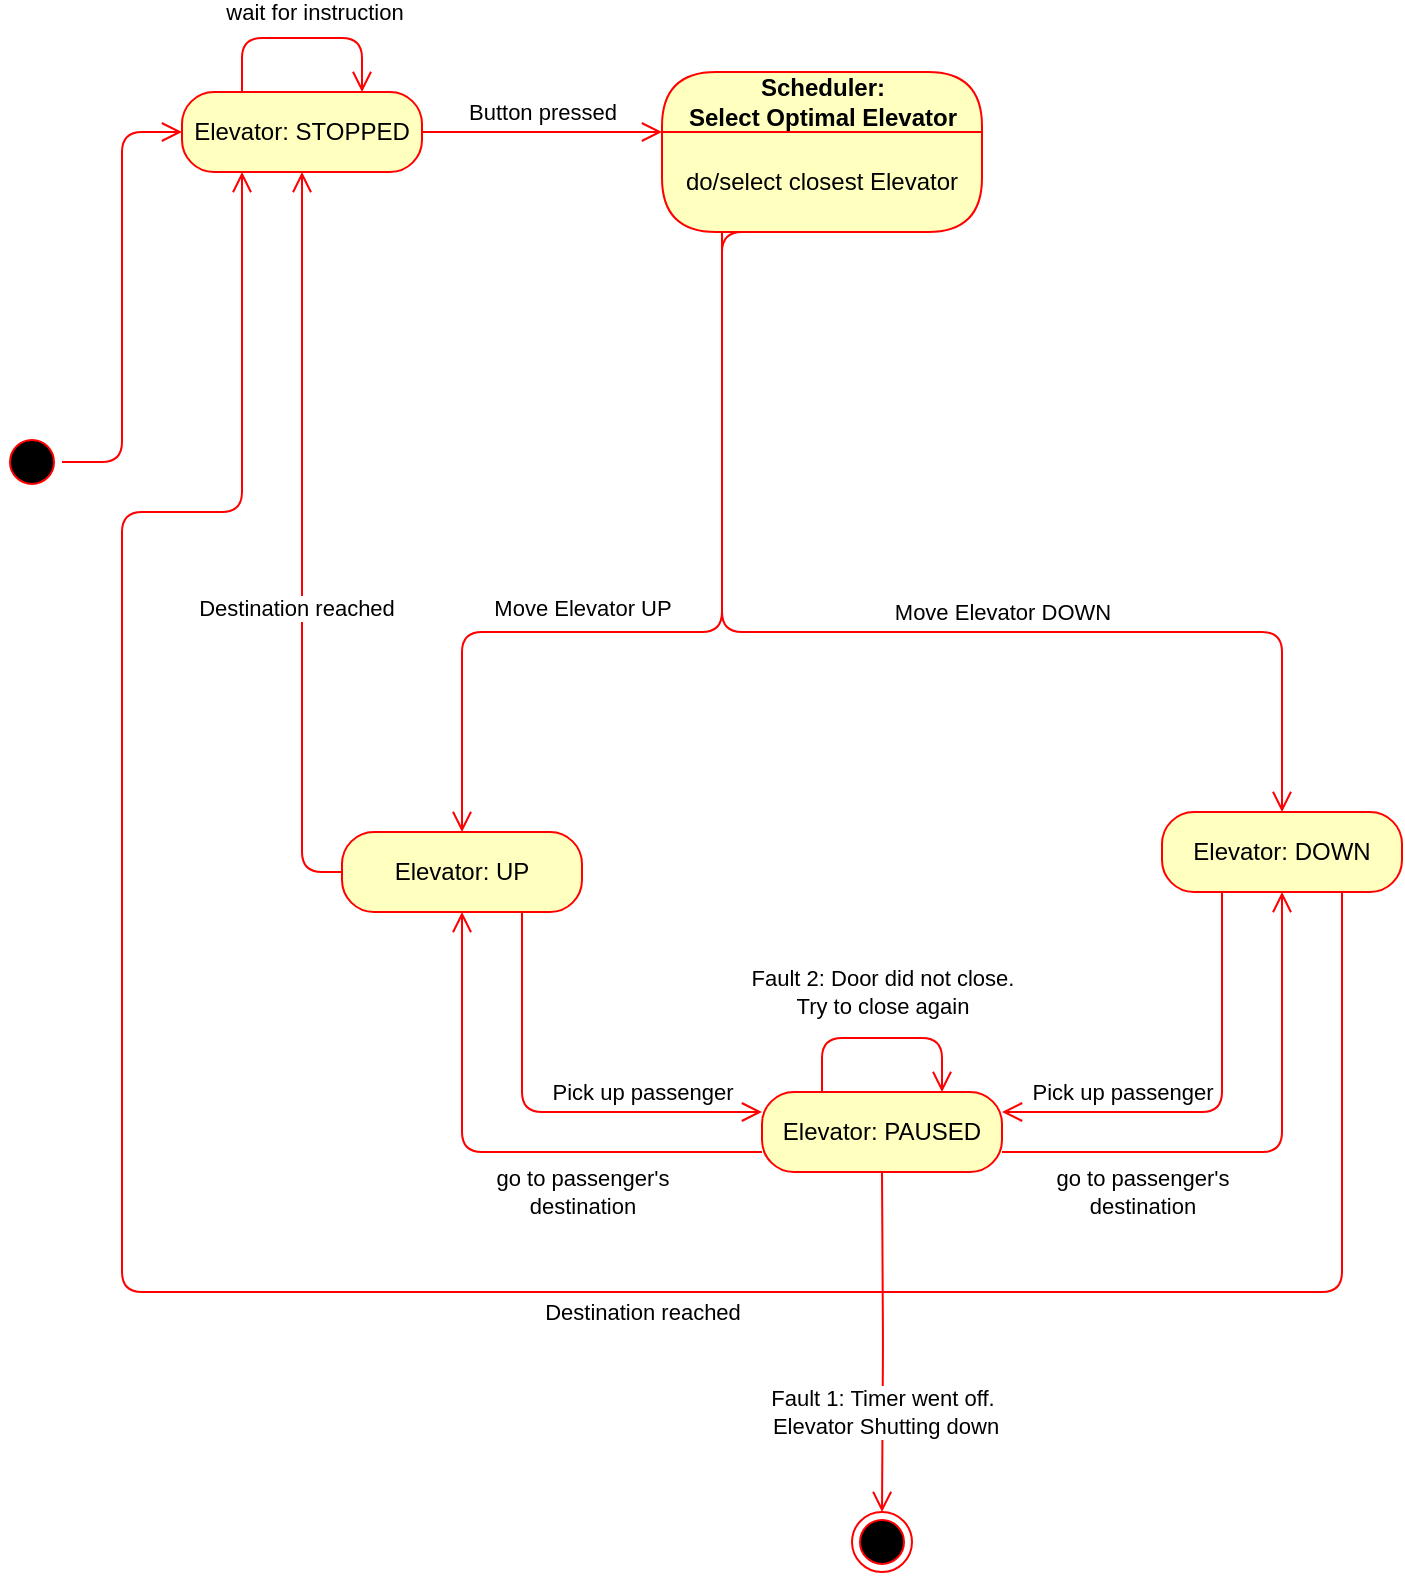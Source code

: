 <mxfile version="14.6.0" type="device"><diagram id="ZYbVaWDMNsf0EwBjcff5" name="Page-1"><mxGraphModel dx="1422" dy="794" grid="1" gridSize="10" guides="1" tooltips="1" connect="1" arrows="1" fold="1" page="1" pageScale="1" pageWidth="850" pageHeight="1100" math="0" shadow="0"><root><mxCell id="0"/><mxCell id="1" parent="0"/><mxCell id="AgUk43DaRQtXCTuI8cT8-1" value="" style="ellipse;html=1;shape=startState;fillColor=#000000;strokeColor=#ff0000;" parent="1" vertex="1"><mxGeometry y="380" width="30" height="30" as="geometry"/></mxCell><mxCell id="AgUk43DaRQtXCTuI8cT8-2" value="" style="edgeStyle=orthogonalEdgeStyle;html=1;verticalAlign=bottom;endArrow=open;endSize=8;strokeColor=#ff0000;entryX=0;entryY=0.5;entryDx=0;entryDy=0;" parent="1" source="AgUk43DaRQtXCTuI8cT8-1" target="AgUk43DaRQtXCTuI8cT8-49" edge="1"><mxGeometry relative="1" as="geometry"><mxPoint x="70" y="395" as="targetPoint"/></mxGeometry></mxCell><mxCell id="AgUk43DaRQtXCTuI8cT8-8" value="Scheduler:&lt;br&gt;Select&amp;nbsp;Optimal Elevator" style="swimlane;html=1;fontStyle=1;align=center;verticalAlign=middle;childLayout=stackLayout;horizontal=1;startSize=30;horizontalStack=0;resizeParent=0;resizeLast=1;container=0;fontColor=#000000;collapsible=0;rounded=1;arcSize=30;strokeColor=#ff0000;fillColor=#ffffc0;swimlaneFillColor=#ffffc0;dropTarget=0;" parent="1" vertex="1"><mxGeometry x="330" y="200" width="160" height="80" as="geometry"/></mxCell><mxCell id="AgUk43DaRQtXCTuI8cT8-9" value="do/select closest Elevator" style="text;html=1;strokeColor=none;fillColor=none;align=center;verticalAlign=middle;spacingLeft=4;spacingRight=4;whiteSpace=wrap;overflow=hidden;rotatable=0;fontColor=#000000;" parent="AgUk43DaRQtXCTuI8cT8-8" vertex="1"><mxGeometry y="30" width="160" height="50" as="geometry"/></mxCell><mxCell id="AgUk43DaRQtXCTuI8cT8-10" value="" style="edgeStyle=orthogonalEdgeStyle;html=1;verticalAlign=bottom;endArrow=open;endSize=8;strokeColor=#ff0000;entryX=0.5;entryY=0;entryDx=0;entryDy=0;" parent="1" source="AgUk43DaRQtXCTuI8cT8-8" target="AgUk43DaRQtXCTuI8cT8-47" edge="1"><mxGeometry relative="1" as="geometry"><mxPoint x="320" y="540" as="targetPoint"/><Array as="points"><mxPoint x="360" y="480"/><mxPoint x="230" y="480"/></Array></mxGeometry></mxCell><mxCell id="AgUk43DaRQtXCTuI8cT8-30" value="Move Elevator UP" style="edgeLabel;html=1;align=center;verticalAlign=middle;resizable=0;points=[];" parent="AgUk43DaRQtXCTuI8cT8-10" vertex="1" connectable="0"><mxGeometry x="-0.236" y="-5" relative="1" as="geometry"><mxPoint x="-65" y="23" as="offset"/></mxGeometry></mxCell><mxCell id="AgUk43DaRQtXCTuI8cT8-24" value="" style="edgeStyle=orthogonalEdgeStyle;html=1;verticalAlign=bottom;endArrow=open;endSize=8;strokeColor=#ff0000;entryX=0;entryY=0;entryDx=0;entryDy=0;exitX=1;exitY=0.5;exitDx=0;exitDy=0;" parent="1" source="AgUk43DaRQtXCTuI8cT8-49" target="AgUk43DaRQtXCTuI8cT8-9" edge="1"><mxGeometry relative="1" as="geometry"><mxPoint x="140" y="450" as="targetPoint"/><mxPoint x="230" y="395" as="sourcePoint"/><Array as="points"><mxPoint x="330" y="230"/></Array></mxGeometry></mxCell><mxCell id="AgUk43DaRQtXCTuI8cT8-25" value="Button pressed" style="edgeLabel;html=1;align=center;verticalAlign=middle;resizable=0;points=[];" parent="AgUk43DaRQtXCTuI8cT8-24" vertex="1" connectable="0"><mxGeometry x="-0.248" y="-3" relative="1" as="geometry"><mxPoint x="15" y="-13" as="offset"/></mxGeometry></mxCell><mxCell id="AgUk43DaRQtXCTuI8cT8-43" value="&lt;span&gt;Elevator: DOWN&lt;/span&gt;" style="rounded=1;whiteSpace=wrap;html=1;arcSize=40;fontColor=#000000;fillColor=#ffffc0;strokeColor=#ff0000;" parent="1" vertex="1"><mxGeometry x="580" y="570" width="120" height="40" as="geometry"/></mxCell><mxCell id="AgUk43DaRQtXCTuI8cT8-44" value="" style="edgeStyle=orthogonalEdgeStyle;html=1;verticalAlign=bottom;endArrow=open;endSize=8;strokeColor=#ff0000;exitX=0.75;exitY=1;exitDx=0;exitDy=0;entryX=0.25;entryY=1;entryDx=0;entryDy=0;" parent="1" source="AgUk43DaRQtXCTuI8cT8-43" target="AgUk43DaRQtXCTuI8cT8-49" edge="1"><mxGeometry relative="1" as="geometry"><mxPoint x="540" y="590" as="targetPoint"/><Array as="points"><mxPoint x="670" y="810"/><mxPoint x="60" y="810"/><mxPoint x="60" y="420"/><mxPoint x="120" y="420"/></Array></mxGeometry></mxCell><mxCell id="AgUk43DaRQtXCTuI8cT8-69" value="Destination reached" style="edgeLabel;html=1;align=center;verticalAlign=middle;resizable=0;points=[];" parent="AgUk43DaRQtXCTuI8cT8-44" vertex="1" connectable="0"><mxGeometry x="-0.046" y="2" relative="1" as="geometry"><mxPoint x="132" y="8" as="offset"/></mxGeometry></mxCell><mxCell id="AgUk43DaRQtXCTuI8cT8-45" value="Elevator: PAUSED" style="rounded=1;whiteSpace=wrap;html=1;arcSize=40;fontColor=#000000;fillColor=#ffffc0;strokeColor=#ff0000;" parent="1" vertex="1"><mxGeometry x="380" y="710" width="120" height="40" as="geometry"/></mxCell><mxCell id="AgUk43DaRQtXCTuI8cT8-46" value="" style="edgeStyle=orthogonalEdgeStyle;html=1;verticalAlign=bottom;endArrow=open;endSize=8;strokeColor=#ff0000;entryX=0.5;entryY=1;entryDx=0;entryDy=0;" parent="1" source="AgUk43DaRQtXCTuI8cT8-45" target="AgUk43DaRQtXCTuI8cT8-47" edge="1"><mxGeometry relative="1" as="geometry"><mxPoint x="360" y="680" as="targetPoint"/><Array as="points"><mxPoint x="230" y="740"/></Array></mxGeometry></mxCell><mxCell id="AgUk43DaRQtXCTuI8cT8-66" value="go to passenger's&lt;br&gt;destination" style="edgeLabel;html=1;align=center;verticalAlign=middle;resizable=0;points=[];" parent="AgUk43DaRQtXCTuI8cT8-46" vertex="1" connectable="0"><mxGeometry x="-0.193" y="3" relative="1" as="geometry"><mxPoint x="19" y="17" as="offset"/></mxGeometry></mxCell><mxCell id="AgUk43DaRQtXCTuI8cT8-47" value="Elevator: UP" style="rounded=1;whiteSpace=wrap;html=1;arcSize=40;fontColor=#000000;fillColor=#ffffc0;strokeColor=#ff0000;" parent="1" vertex="1"><mxGeometry x="170" y="580" width="120" height="40" as="geometry"/></mxCell><mxCell id="AgUk43DaRQtXCTuI8cT8-49" value="Elevator: STOPPED" style="rounded=1;whiteSpace=wrap;html=1;arcSize=40;fontColor=#000000;fillColor=#ffffc0;strokeColor=#ff0000;" parent="1" vertex="1"><mxGeometry x="90" y="210" width="120" height="40" as="geometry"/></mxCell><mxCell id="AgUk43DaRQtXCTuI8cT8-53" value="" style="edgeStyle=orthogonalEdgeStyle;html=1;verticalAlign=bottom;endArrow=open;endSize=8;strokeColor=#ff0000;exitX=0.5;exitY=1;exitDx=0;exitDy=0;entryX=0.5;entryY=0;entryDx=0;entryDy=0;" parent="1" source="AgUk43DaRQtXCTuI8cT8-9" target="AgUk43DaRQtXCTuI8cT8-43" edge="1"><mxGeometry relative="1" as="geometry"><mxPoint x="550" y="520" as="targetPoint"/><mxPoint x="370" y="290" as="sourcePoint"/><Array as="points"><mxPoint x="360" y="280"/><mxPoint x="360" y="480"/><mxPoint x="640" y="480"/></Array></mxGeometry></mxCell><mxCell id="AgUk43DaRQtXCTuI8cT8-54" value="Move Elevator DOWN" style="edgeLabel;html=1;align=center;verticalAlign=middle;resizable=0;points=[];" parent="AgUk43DaRQtXCTuI8cT8-53" vertex="1" connectable="0"><mxGeometry x="-0.236" y="-5" relative="1" as="geometry"><mxPoint x="145" y="3" as="offset"/></mxGeometry></mxCell><mxCell id="AgUk43DaRQtXCTuI8cT8-58" value="" style="edgeStyle=orthogonalEdgeStyle;html=1;verticalAlign=bottom;endArrow=open;endSize=8;strokeColor=#ff0000;exitX=0;exitY=0.5;exitDx=0;exitDy=0;entryX=0.5;entryY=1;entryDx=0;entryDy=0;" parent="1" source="AgUk43DaRQtXCTuI8cT8-47" target="AgUk43DaRQtXCTuI8cT8-49" edge="1"><mxGeometry relative="1" as="geometry"><mxPoint x="140" y="440" as="targetPoint"/><mxPoint x="80" y="640" as="sourcePoint"/><Array as="points"><mxPoint x="150" y="600"/></Array></mxGeometry></mxCell><mxCell id="AgUk43DaRQtXCTuI8cT8-70" value="Destination reached" style="edgeLabel;html=1;align=center;verticalAlign=middle;resizable=0;points=[];" parent="AgUk43DaRQtXCTuI8cT8-58" vertex="1" connectable="0"><mxGeometry x="-0.178" y="3" relative="1" as="geometry"><mxPoint as="offset"/></mxGeometry></mxCell><mxCell id="AgUk43DaRQtXCTuI8cT8-59" value="" style="edgeStyle=orthogonalEdgeStyle;html=1;verticalAlign=bottom;endArrow=open;endSize=8;strokeColor=#ff0000;entryX=0.5;entryY=1;entryDx=0;entryDy=0;" parent="1" target="AgUk43DaRQtXCTuI8cT8-43" edge="1"><mxGeometry relative="1" as="geometry"><mxPoint x="570" y="660" as="targetPoint"/><mxPoint x="500" y="740" as="sourcePoint"/><Array as="points"><mxPoint x="500" y="740"/><mxPoint x="640" y="740"/></Array></mxGeometry></mxCell><mxCell id="AgUk43DaRQtXCTuI8cT8-68" value="go to passenger's&lt;br&gt;destination" style="edgeLabel;html=1;align=center;verticalAlign=middle;resizable=0;points=[];" parent="AgUk43DaRQtXCTuI8cT8-59" vertex="1" connectable="0"><mxGeometry x="-0.615" y="2" relative="1" as="geometry"><mxPoint x="18" y="22" as="offset"/></mxGeometry></mxCell><mxCell id="AgUk43DaRQtXCTuI8cT8-60" value="" style="edgeStyle=orthogonalEdgeStyle;html=1;verticalAlign=bottom;endArrow=open;endSize=8;strokeColor=#ff0000;exitX=0.25;exitY=0;exitDx=0;exitDy=0;entryX=0.75;entryY=0;entryDx=0;entryDy=0;" parent="1" source="AgUk43DaRQtXCTuI8cT8-49" target="AgUk43DaRQtXCTuI8cT8-49" edge="1"><mxGeometry relative="1" as="geometry"><mxPoint x="110" y="120" as="targetPoint"/><mxPoint x="130" y="200" as="sourcePoint"/><Array as="points"><mxPoint x="120" y="183"/><mxPoint x="180" y="183"/></Array></mxGeometry></mxCell><mxCell id="AgUk43DaRQtXCTuI8cT8-61" value="wait for instruction" style="edgeLabel;html=1;align=center;verticalAlign=middle;resizable=0;points=[];" parent="AgUk43DaRQtXCTuI8cT8-60" vertex="1" connectable="0"><mxGeometry x="-0.174" y="1" relative="1" as="geometry"><mxPoint x="16" y="-12" as="offset"/></mxGeometry></mxCell><mxCell id="AgUk43DaRQtXCTuI8cT8-62" value="" style="edgeStyle=orthogonalEdgeStyle;html=1;verticalAlign=bottom;endArrow=open;endSize=8;strokeColor=#ff0000;exitX=0.75;exitY=1;exitDx=0;exitDy=0;entryX=0;entryY=0.25;entryDx=0;entryDy=0;" parent="1" source="AgUk43DaRQtXCTuI8cT8-47" target="AgUk43DaRQtXCTuI8cT8-45" edge="1"><mxGeometry relative="1" as="geometry"><mxPoint x="350" y="710" as="targetPoint"/><mxPoint x="330" y="690" as="sourcePoint"/><Array as="points"><mxPoint x="260" y="720"/></Array></mxGeometry></mxCell><mxCell id="AgUk43DaRQtXCTuI8cT8-64" value="Pick up passenger" style="edgeLabel;html=1;align=center;verticalAlign=middle;resizable=0;points=[];" parent="AgUk43DaRQtXCTuI8cT8-62" vertex="1" connectable="0"><mxGeometry x="0.318" y="1" relative="1" as="geometry"><mxPoint x="15" y="-9" as="offset"/></mxGeometry></mxCell><mxCell id="AgUk43DaRQtXCTuI8cT8-63" value="" style="edgeStyle=orthogonalEdgeStyle;html=1;verticalAlign=bottom;endArrow=open;endSize=8;strokeColor=#ff0000;exitX=0.25;exitY=1;exitDx=0;exitDy=0;entryX=1;entryY=0.25;entryDx=0;entryDy=0;" parent="1" source="AgUk43DaRQtXCTuI8cT8-43" target="AgUk43DaRQtXCTuI8cT8-45" edge="1"><mxGeometry relative="1" as="geometry"><mxPoint x="490" y="660" as="targetPoint"/><mxPoint x="400" y="660" as="sourcePoint"/><Array as="points"><mxPoint x="610" y="720"/></Array></mxGeometry></mxCell><mxCell id="AgUk43DaRQtXCTuI8cT8-65" value="Pick up passenger" style="edgeLabel;html=1;align=center;verticalAlign=middle;resizable=0;points=[];" parent="AgUk43DaRQtXCTuI8cT8-63" vertex="1" connectable="0"><mxGeometry x="0.373" y="-1" relative="1" as="geometry"><mxPoint x="-9" y="-9" as="offset"/></mxGeometry></mxCell><mxCell id="hEH3DZodSvgtfbKkQZcW-1" value="" style="ellipse;html=1;shape=endState;fillColor=#000000;strokeColor=#ff0000;" vertex="1" parent="1"><mxGeometry x="425" y="920" width="30" height="30" as="geometry"/></mxCell><mxCell id="hEH3DZodSvgtfbKkQZcW-3" value="" style="edgeStyle=orthogonalEdgeStyle;html=1;verticalAlign=bottom;endArrow=open;endSize=8;strokeColor=#ff0000;entryX=0.5;entryY=0;entryDx=0;entryDy=0;" edge="1" parent="1" target="hEH3DZodSvgtfbKkQZcW-1"><mxGeometry relative="1" as="geometry"><mxPoint x="500" y="585" as="targetPoint"/><mxPoint x="440" y="750" as="sourcePoint"/></mxGeometry></mxCell><mxCell id="hEH3DZodSvgtfbKkQZcW-4" value="Fault 1: Timer went off.&lt;br&gt;&amp;nbsp;Elevator Shutting down" style="edgeLabel;html=1;align=center;verticalAlign=middle;resizable=0;points=[];" vertex="1" connectable="0" parent="hEH3DZodSvgtfbKkQZcW-3"><mxGeometry x="0.176" y="-1" relative="1" as="geometry"><mxPoint x="1" y="20" as="offset"/></mxGeometry></mxCell><mxCell id="hEH3DZodSvgtfbKkQZcW-5" value="" style="edgeStyle=orthogonalEdgeStyle;html=1;verticalAlign=bottom;endArrow=open;endSize=8;strokeColor=#ff0000;exitX=0.25;exitY=0;exitDx=0;exitDy=0;entryX=0.75;entryY=0;entryDx=0;entryDy=0;" edge="1" parent="1"><mxGeometry relative="1" as="geometry"><mxPoint x="470" y="710" as="targetPoint"/><mxPoint x="410" y="710" as="sourcePoint"/><Array as="points"><mxPoint x="410" y="683"/><mxPoint x="470" y="683"/></Array></mxGeometry></mxCell><mxCell id="hEH3DZodSvgtfbKkQZcW-6" value="Fault 2: Door did not close.&lt;br&gt;Try to close again" style="edgeLabel;html=1;align=center;verticalAlign=middle;resizable=0;points=[];" vertex="1" connectable="0" parent="hEH3DZodSvgtfbKkQZcW-5"><mxGeometry x="-0.174" y="1" relative="1" as="geometry"><mxPoint x="10" y="-22" as="offset"/></mxGeometry></mxCell></root></mxGraphModel></diagram></mxfile>